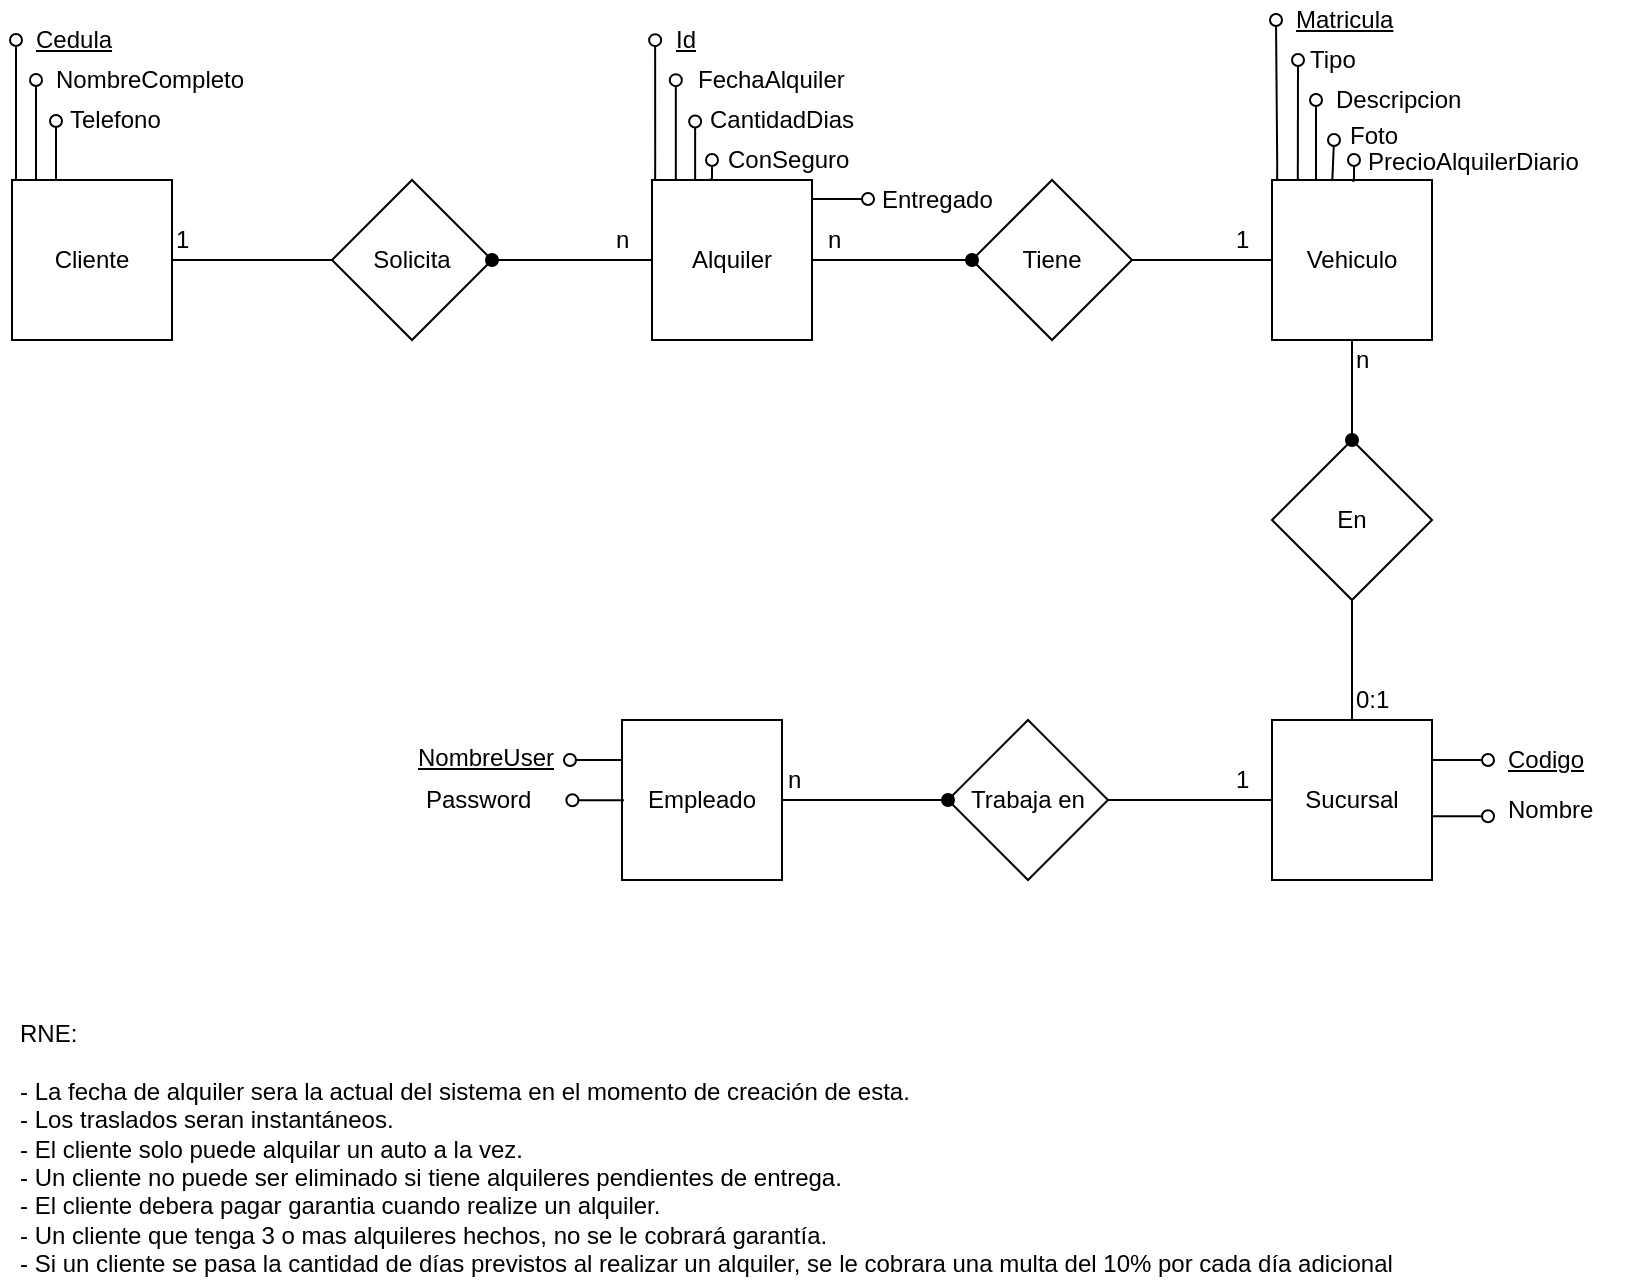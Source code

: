 <mxfile version="10.6.8" type="device"><diagram id="po540ESrq5zcvQqy8W3h" name="Page-1"><mxGraphModel dx="1058" dy="808" grid="1" gridSize="10" guides="1" tooltips="1" connect="1" arrows="1" fold="1" page="1" pageScale="1" pageWidth="1100" pageHeight="1700" math="0" shadow="0"><root><mxCell id="0"/><mxCell id="1" parent="0"/><mxCell id="EX8126EoBzWhlPgf1-ZG-1" value="Alquiler" style="whiteSpace=wrap;html=1;aspect=fixed;" parent="1" vertex="1"><mxGeometry x="400" y="90" width="80" height="80" as="geometry"/></mxCell><mxCell id="EX8126EoBzWhlPgf1-ZG-2" value="Cliente" style="whiteSpace=wrap;html=1;aspect=fixed;" parent="1" vertex="1"><mxGeometry x="80" y="90" width="80" height="80" as="geometry"/></mxCell><mxCell id="EX8126EoBzWhlPgf1-ZG-3" value="Vehiculo" style="whiteSpace=wrap;html=1;aspect=fixed;" parent="1" vertex="1"><mxGeometry x="710" y="90" width="80" height="80" as="geometry"/></mxCell><mxCell id="EX8126EoBzWhlPgf1-ZG-4" value="Sucursal" style="whiteSpace=wrap;html=1;aspect=fixed;" parent="1" vertex="1"><mxGeometry x="710" y="360" width="80" height="80" as="geometry"/></mxCell><mxCell id="EX8126EoBzWhlPgf1-ZG-6" value="Empleado" style="whiteSpace=wrap;html=1;aspect=fixed;" parent="1" vertex="1"><mxGeometry x="385" y="360" width="80" height="80" as="geometry"/></mxCell><mxCell id="EX8126EoBzWhlPgf1-ZG-13" style="edgeStyle=orthogonalEdgeStyle;rounded=0;orthogonalLoop=1;jettySize=auto;html=1;exitX=0;exitY=0.5;exitDx=0;exitDy=0;entryX=1;entryY=0.5;entryDx=0;entryDy=0;endArrow=none;endFill=0;" parent="1" source="EX8126EoBzWhlPgf1-ZG-7" target="EX8126EoBzWhlPgf1-ZG-2" edge="1"><mxGeometry relative="1" as="geometry"/></mxCell><mxCell id="EX8126EoBzWhlPgf1-ZG-7" value="Solicita" style="rhombus;whiteSpace=wrap;html=1;" parent="1" vertex="1"><mxGeometry x="240" y="90" width="80" height="80" as="geometry"/></mxCell><mxCell id="EX8126EoBzWhlPgf1-ZG-17" style="edgeStyle=orthogonalEdgeStyle;rounded=0;orthogonalLoop=1;jettySize=auto;html=1;exitX=1;exitY=0.5;exitDx=0;exitDy=0;entryX=0;entryY=0.5;entryDx=0;entryDy=0;endArrow=none;endFill=0;" parent="1" source="EX8126EoBzWhlPgf1-ZG-8" target="EX8126EoBzWhlPgf1-ZG-3" edge="1"><mxGeometry relative="1" as="geometry"/></mxCell><mxCell id="EX8126EoBzWhlPgf1-ZG-8" value="Tiene" style="rhombus;whiteSpace=wrap;html=1;" parent="1" vertex="1"><mxGeometry x="560" y="90" width="80" height="80" as="geometry"/></mxCell><mxCell id="EX8126EoBzWhlPgf1-ZG-25" style="edgeStyle=orthogonalEdgeStyle;rounded=0;orthogonalLoop=1;jettySize=auto;html=1;exitX=0.5;exitY=1;exitDx=0;exitDy=0;entryX=0.5;entryY=0;entryDx=0;entryDy=0;endArrow=none;endFill=0;" parent="1" source="EX8126EoBzWhlPgf1-ZG-9" target="EX8126EoBzWhlPgf1-ZG-4" edge="1"><mxGeometry relative="1" as="geometry"/></mxCell><mxCell id="EX8126EoBzWhlPgf1-ZG-9" value="En" style="rhombus;whiteSpace=wrap;html=1;" parent="1" vertex="1"><mxGeometry x="710" y="220" width="80" height="80" as="geometry"/></mxCell><mxCell id="EX8126EoBzWhlPgf1-ZG-21" style="edgeStyle=orthogonalEdgeStyle;rounded=0;orthogonalLoop=1;jettySize=auto;html=1;exitX=1;exitY=0.5;exitDx=0;exitDy=0;entryX=0;entryY=0.5;entryDx=0;entryDy=0;endArrow=none;endFill=0;" parent="1" source="EX8126EoBzWhlPgf1-ZG-10" target="EX8126EoBzWhlPgf1-ZG-4" edge="1"><mxGeometry relative="1" as="geometry"/></mxCell><mxCell id="EX8126EoBzWhlPgf1-ZG-10" value="Trabaja en" style="rhombus;whiteSpace=wrap;html=1;" parent="1" vertex="1"><mxGeometry x="548" y="360" width="80" height="80" as="geometry"/></mxCell><mxCell id="EX8126EoBzWhlPgf1-ZG-14" style="edgeStyle=orthogonalEdgeStyle;rounded=0;orthogonalLoop=1;jettySize=auto;html=1;exitX=0;exitY=0.5;exitDx=0;exitDy=0;entryX=1;entryY=0.5;entryDx=0;entryDy=0;endArrow=oval;endFill=1;" parent="1" source="EX8126EoBzWhlPgf1-ZG-1" target="EX8126EoBzWhlPgf1-ZG-7" edge="1"><mxGeometry relative="1" as="geometry"/></mxCell><mxCell id="EX8126EoBzWhlPgf1-ZG-18" value="1" style="text;html=1;resizable=0;points=[];autosize=1;align=left;verticalAlign=top;spacingTop=-4;" parent="1" vertex="1"><mxGeometry x="160" y="110" width="20" height="20" as="geometry"/></mxCell><mxCell id="EX8126EoBzWhlPgf1-ZG-19" value="n" style="text;html=1;resizable=0;points=[];autosize=1;align=left;verticalAlign=top;spacingTop=-4;" parent="1" vertex="1"><mxGeometry x="380" y="110" width="20" height="20" as="geometry"/></mxCell><mxCell id="EX8126EoBzWhlPgf1-ZG-20" style="edgeStyle=orthogonalEdgeStyle;rounded=0;orthogonalLoop=1;jettySize=auto;html=1;exitX=1;exitY=0.5;exitDx=0;exitDy=0;entryX=0;entryY=0.5;entryDx=0;entryDy=0;endArrow=oval;endFill=1;" parent="1" source="EX8126EoBzWhlPgf1-ZG-6" target="EX8126EoBzWhlPgf1-ZG-10" edge="1"><mxGeometry relative="1" as="geometry"/></mxCell><mxCell id="EX8126EoBzWhlPgf1-ZG-22" value="1" style="text;html=1;resizable=0;points=[];autosize=1;align=left;verticalAlign=top;spacingTop=-4;" parent="1" vertex="1"><mxGeometry x="690" y="380" width="20" height="20" as="geometry"/></mxCell><mxCell id="EX8126EoBzWhlPgf1-ZG-23" value="n" style="text;html=1;resizable=0;points=[];autosize=1;align=left;verticalAlign=top;spacingTop=-4;" parent="1" vertex="1"><mxGeometry x="466" y="380" width="20" height="20" as="geometry"/></mxCell><mxCell id="EX8126EoBzWhlPgf1-ZG-24" style="edgeStyle=orthogonalEdgeStyle;rounded=0;orthogonalLoop=1;jettySize=auto;html=1;exitX=0.5;exitY=1;exitDx=0;exitDy=0;entryX=0.5;entryY=0;entryDx=0;entryDy=0;endArrow=oval;endFill=1;" parent="1" source="EX8126EoBzWhlPgf1-ZG-3" target="EX8126EoBzWhlPgf1-ZG-9" edge="1"><mxGeometry relative="1" as="geometry"/></mxCell><mxCell id="EX8126EoBzWhlPgf1-ZG-26" value="0:1" style="text;html=1;resizable=0;points=[];autosize=1;align=left;verticalAlign=top;spacingTop=-4;" parent="1" vertex="1"><mxGeometry x="750" y="340" width="30" height="20" as="geometry"/></mxCell><mxCell id="EX8126EoBzWhlPgf1-ZG-27" value="n" style="text;html=1;resizable=0;points=[];autosize=1;align=left;verticalAlign=top;spacingTop=-4;" parent="1" vertex="1"><mxGeometry x="750" y="170" width="20" height="20" as="geometry"/></mxCell><mxCell id="EX8126EoBzWhlPgf1-ZG-28" value="n" style="text;html=1;resizable=0;points=[];autosize=1;align=left;verticalAlign=top;spacingTop=-4;" parent="1" vertex="1"><mxGeometry x="486" y="110" width="20" height="20" as="geometry"/></mxCell><mxCell id="EX8126EoBzWhlPgf1-ZG-29" value="1" style="text;html=1;resizable=0;points=[];autosize=1;align=left;verticalAlign=top;spacingTop=-4;" parent="1" vertex="1"><mxGeometry x="690" y="110" width="20" height="20" as="geometry"/></mxCell><mxCell id="EX8126EoBzWhlPgf1-ZG-31" value="&lt;u&gt;Cedula&lt;/u&gt;" style="text;html=1;resizable=0;points=[];autosize=1;align=left;verticalAlign=top;spacingTop=-4;rotation=0;" parent="1" vertex="1"><mxGeometry x="90" y="10" width="50" height="20" as="geometry"/></mxCell><mxCell id="EX8126EoBzWhlPgf1-ZG-32" style="edgeStyle=orthogonalEdgeStyle;rounded=0;html=1;endArrow=oval;endFill=0;jettySize=auto;orthogonalLoop=1;strokeColor=#000000;fontSize=12;" parent="1" edge="1"><mxGeometry relative="1" as="geometry"><mxPoint x="82" y="20" as="targetPoint"/><mxPoint x="82" y="90" as="sourcePoint"/><Array as="points"><mxPoint x="82" y="80"/><mxPoint x="82" y="59"/></Array></mxGeometry></mxCell><mxCell id="EX8126EoBzWhlPgf1-ZG-33" style="edgeStyle=orthogonalEdgeStyle;rounded=0;html=1;endArrow=oval;endFill=0;jettySize=auto;orthogonalLoop=1;strokeColor=#000000;fontSize=12;" parent="1" edge="1"><mxGeometry relative="1" as="geometry"><mxPoint x="92" y="40" as="targetPoint"/><mxPoint x="92" y="90" as="sourcePoint"/><Array as="points"><mxPoint x="92" y="90"/><mxPoint x="92" y="69"/></Array></mxGeometry></mxCell><mxCell id="EX8126EoBzWhlPgf1-ZG-35" value="NombreCompleto" style="text;html=1;resizable=0;points=[];autosize=1;align=left;verticalAlign=top;spacingTop=-4;" parent="1" vertex="1"><mxGeometry x="100" y="30" width="110" height="20" as="geometry"/></mxCell><mxCell id="EX8126EoBzWhlPgf1-ZG-36" style="edgeStyle=orthogonalEdgeStyle;rounded=0;html=1;endArrow=oval;endFill=0;jettySize=auto;orthogonalLoop=1;strokeColor=#000000;fontSize=12;" parent="1" edge="1"><mxGeometry relative="1" as="geometry"><mxPoint x="102" y="60.5" as="targetPoint"/><mxPoint x="102" y="90" as="sourcePoint"/><Array as="points"><mxPoint x="102.5" y="90"/><mxPoint x="102.5" y="69"/></Array></mxGeometry></mxCell><mxCell id="EX8126EoBzWhlPgf1-ZG-38" value="Telefono" style="text;html=1;resizable=0;points=[];autosize=1;align=left;verticalAlign=top;spacingTop=-4;" parent="1" vertex="1"><mxGeometry x="107" y="50" width="60" height="20" as="geometry"/></mxCell><mxCell id="EX8126EoBzWhlPgf1-ZG-39" value="&lt;u&gt;Id&lt;/u&gt;" style="text;html=1;resizable=0;points=[];autosize=1;align=left;verticalAlign=top;spacingTop=-4;rotation=0;" parent="1" vertex="1"><mxGeometry x="409.569" y="10" width="30" height="20" as="geometry"/></mxCell><mxCell id="EX8126EoBzWhlPgf1-ZG-40" style="edgeStyle=orthogonalEdgeStyle;rounded=0;html=1;endArrow=oval;endFill=0;jettySize=auto;orthogonalLoop=1;strokeColor=#000000;fontSize=12;" parent="1" edge="1"><mxGeometry relative="1" as="geometry"><mxPoint x="401.569" y="20.069" as="targetPoint"/><mxPoint x="401.569" y="89.724" as="sourcePoint"/><Array as="points"><mxPoint x="401.569" y="80"/><mxPoint x="401.569" y="59"/></Array></mxGeometry></mxCell><mxCell id="EX8126EoBzWhlPgf1-ZG-41" style="edgeStyle=orthogonalEdgeStyle;rounded=0;html=1;endArrow=oval;endFill=0;jettySize=auto;orthogonalLoop=1;strokeColor=#000000;fontSize=12;" parent="1" edge="1"><mxGeometry relative="1" as="geometry"><mxPoint x="411.914" y="40.069" as="targetPoint"/><mxPoint x="411.914" y="89.724" as="sourcePoint"/><Array as="points"><mxPoint x="411.569" y="90"/><mxPoint x="411.569" y="69"/></Array></mxGeometry></mxCell><mxCell id="EX8126EoBzWhlPgf1-ZG-42" style="edgeStyle=orthogonalEdgeStyle;rounded=0;html=1;endArrow=oval;endFill=0;jettySize=auto;orthogonalLoop=1;strokeColor=#000000;fontSize=12;" parent="1" edge="1"><mxGeometry relative="1" as="geometry"><mxPoint x="421.569" y="60.759" as="targetPoint"/><mxPoint x="421.569" y="89.724" as="sourcePoint"/><Array as="points"><mxPoint x="422.069" y="90"/><mxPoint x="422.069" y="69"/></Array></mxGeometry></mxCell><mxCell id="EX8126EoBzWhlPgf1-ZG-43" value="CantidadDias" style="text;html=1;resizable=0;points=[];autosize=1;align=left;verticalAlign=top;spacingTop=-4;" parent="1" vertex="1"><mxGeometry x="426.569" y="50" width="90" height="20" as="geometry"/></mxCell><mxCell id="EX8126EoBzWhlPgf1-ZG-44" value="FechaAlquiler" style="text;html=1;resizable=0;points=[];autosize=1;align=left;verticalAlign=top;spacingTop=-4;" parent="1" vertex="1"><mxGeometry x="421" y="30" width="90" height="20" as="geometry"/></mxCell><mxCell id="EX8126EoBzWhlPgf1-ZG-45" style="edgeStyle=orthogonalEdgeStyle;rounded=0;html=1;endArrow=oval;endFill=0;jettySize=auto;orthogonalLoop=1;strokeColor=#000000;fontSize=12;" parent="1" edge="1"><mxGeometry relative="1" as="geometry"><mxPoint x="430" y="80" as="targetPoint"/><mxPoint x="428.81" y="89.724" as="sourcePoint"/><Array as="points"><mxPoint x="430" y="90"/></Array></mxGeometry></mxCell><mxCell id="EX8126EoBzWhlPgf1-ZG-46" value="ConSeguro" style="text;html=1;resizable=0;points=[];autosize=1;align=left;verticalAlign=top;spacingTop=-4;" parent="1" vertex="1"><mxGeometry x="436" y="70" width="80" height="20" as="geometry"/></mxCell><mxCell id="EX8126EoBzWhlPgf1-ZG-51" style="edgeStyle=orthogonalEdgeStyle;rounded=0;html=1;endArrow=oval;endFill=0;jettySize=auto;orthogonalLoop=1;strokeColor=#000000;fontSize=12;" parent="1" edge="1"><mxGeometry relative="1" as="geometry"><mxPoint x="712" y="10" as="targetPoint"/><mxPoint x="712.569" y="90.224" as="sourcePoint"/><Array as="points"><mxPoint x="712.828" y="80.5"/><mxPoint x="712.828" y="59.5"/></Array></mxGeometry></mxCell><mxCell id="EX8126EoBzWhlPgf1-ZG-52" style="edgeStyle=orthogonalEdgeStyle;rounded=0;html=1;endArrow=oval;endFill=0;jettySize=auto;orthogonalLoop=1;strokeColor=#000000;fontSize=12;" parent="1" edge="1"><mxGeometry relative="1" as="geometry"><mxPoint x="723" y="30" as="targetPoint"/><mxPoint x="722.914" y="90.224" as="sourcePoint"/><Array as="points"><mxPoint x="722.828" y="90.5"/><mxPoint x="722.828" y="69.5"/></Array></mxGeometry></mxCell><mxCell id="EX8126EoBzWhlPgf1-ZG-54" style="edgeStyle=orthogonalEdgeStyle;rounded=0;html=1;endArrow=oval;endFill=0;jettySize=auto;orthogonalLoop=1;strokeColor=#000000;fontSize=12;" parent="1" edge="1"><mxGeometry relative="1" as="geometry"><mxPoint x="741" y="70" as="targetPoint"/><mxPoint x="740.155" y="90.224" as="sourcePoint"/><Array as="points"><mxPoint x="740.828" y="90.5"/><mxPoint x="740.828" y="69.5"/></Array></mxGeometry></mxCell><mxCell id="EX8126EoBzWhlPgf1-ZG-55" value="&lt;u&gt;Matricula&lt;/u&gt;" style="text;html=1;resizable=0;points=[];autosize=1;align=left;verticalAlign=top;spacingTop=-4;" parent="1" vertex="1"><mxGeometry x="720" width="60" height="20" as="geometry"/></mxCell><mxCell id="EX8126EoBzWhlPgf1-ZG-56" value="Tipo" style="text;html=1;resizable=0;points=[];autosize=1;align=left;verticalAlign=top;spacingTop=-4;" parent="1" vertex="1"><mxGeometry x="727" y="20" width="40" height="20" as="geometry"/></mxCell><mxCell id="EX8126EoBzWhlPgf1-ZG-57" value="Descripcion" style="text;html=1;resizable=0;points=[];autosize=1;align=left;verticalAlign=top;spacingTop=-4;" parent="1" vertex="1"><mxGeometry x="740" y="40" width="80" height="20" as="geometry"/></mxCell><mxCell id="EX8126EoBzWhlPgf1-ZG-58" value="Foto" style="text;html=1;resizable=0;points=[];autosize=1;align=left;verticalAlign=top;spacingTop=-4;" parent="1" vertex="1"><mxGeometry x="747" y="58" width="40" height="20" as="geometry"/></mxCell><mxCell id="EX8126EoBzWhlPgf1-ZG-60" style="edgeStyle=orthogonalEdgeStyle;rounded=0;html=1;endArrow=oval;endFill=0;jettySize=auto;orthogonalLoop=1;strokeColor=#000000;fontSize=12;" parent="1" edge="1"><mxGeometry relative="1" as="geometry"><mxPoint x="732" y="50" as="targetPoint"/><mxPoint x="732" y="89.833" as="sourcePoint"/><Array as="points"><mxPoint x="731.828" y="90"/><mxPoint x="731.828" y="69"/></Array></mxGeometry></mxCell><mxCell id="EX8126EoBzWhlPgf1-ZG-62" style="edgeStyle=orthogonalEdgeStyle;rounded=0;html=1;endArrow=oval;endFill=0;jettySize=auto;orthogonalLoop=1;strokeColor=#000000;fontSize=12;" parent="1" edge="1"><mxGeometry relative="1" as="geometry"><mxPoint x="751" y="80" as="targetPoint"/><mxPoint x="750" y="90.333" as="sourcePoint"/><Array as="points"><mxPoint x="750.828" y="90.5"/><mxPoint x="750.828" y="69.5"/></Array></mxGeometry></mxCell><mxCell id="EX8126EoBzWhlPgf1-ZG-64" value="PrecioAlquilerDiario" style="text;html=1;resizable=0;points=[];autosize=1;align=left;verticalAlign=top;spacingTop=-4;" parent="1" vertex="1"><mxGeometry x="756" y="71" width="120" height="20" as="geometry"/></mxCell><mxCell id="EX8126EoBzWhlPgf1-ZG-68" style="edgeStyle=orthogonalEdgeStyle;rounded=0;html=1;endArrow=oval;endFill=0;jettySize=auto;orthogonalLoop=1;strokeColor=#000000;fontSize=12;exitX=1;exitY=0.25;exitDx=0;exitDy=0;" parent="1" source="EX8126EoBzWhlPgf1-ZG-4" edge="1"><mxGeometry relative="1" as="geometry"><mxPoint x="818" y="380" as="targetPoint"/><mxPoint x="818.5" y="409.667" as="sourcePoint"/><Array as="points"><mxPoint x="818" y="380"/><mxPoint x="818" y="380"/></Array></mxGeometry></mxCell><mxCell id="EX8126EoBzWhlPgf1-ZG-70" style="edgeStyle=orthogonalEdgeStyle;rounded=0;html=1;endArrow=oval;endFill=0;jettySize=auto;orthogonalLoop=1;strokeColor=#000000;fontSize=12;exitX=1;exitY=0.25;exitDx=0;exitDy=0;" parent="1" edge="1"><mxGeometry relative="1" as="geometry"><mxPoint x="818" y="408" as="targetPoint"/><mxPoint x="790.19" y="408.095" as="sourcePoint"/><Array as="points"><mxPoint x="818" y="408"/><mxPoint x="818" y="408"/></Array></mxGeometry></mxCell><mxCell id="EX8126EoBzWhlPgf1-ZG-71" value="&lt;u&gt;Codigo&lt;/u&gt;" style="text;html=1;resizable=0;points=[];autosize=1;align=left;verticalAlign=top;spacingTop=-4;" parent="1" vertex="1"><mxGeometry x="826" y="370" width="50" height="20" as="geometry"/></mxCell><mxCell id="EX8126EoBzWhlPgf1-ZG-72" value="Nombre" style="text;html=1;resizable=0;points=[];autosize=1;align=left;verticalAlign=top;spacingTop=-4;" parent="1" vertex="1"><mxGeometry x="826" y="395" width="60" height="20" as="geometry"/></mxCell><mxCell id="EX8126EoBzWhlPgf1-ZG-73" style="edgeStyle=orthogonalEdgeStyle;rounded=0;html=1;endArrow=oval;endFill=0;jettySize=auto;orthogonalLoop=1;strokeColor=#000000;fontSize=12;exitX=0;exitY=0.25;exitDx=0;exitDy=0;" parent="1" source="EX8126EoBzWhlPgf1-ZG-6" edge="1"><mxGeometry relative="1" as="geometry"><mxPoint x="359" y="380" as="targetPoint"/><mxPoint x="330.833" y="390" as="sourcePoint"/><Array as="points"><mxPoint x="359" y="380"/></Array></mxGeometry></mxCell><mxCell id="EX8126EoBzWhlPgf1-ZG-74" value="&lt;u&gt;NombreUser&lt;/u&gt;" style="text;html=1;resizable=0;points=[];autosize=1;align=left;verticalAlign=top;spacingTop=-4;" parent="1" vertex="1"><mxGeometry x="281" y="369" width="80" height="20" as="geometry"/></mxCell><mxCell id="EX8126EoBzWhlPgf1-ZG-76" style="edgeStyle=orthogonalEdgeStyle;rounded=0;html=1;endArrow=oval;endFill=0;jettySize=auto;orthogonalLoop=1;strokeColor=#000000;fontSize=12;exitX=0;exitY=0.25;exitDx=0;exitDy=0;" parent="1" edge="1"><mxGeometry relative="1" as="geometry"><mxPoint x="360.238" y="400.095" as="targetPoint"/><mxPoint x="385.952" y="400.095" as="sourcePoint"/><Array as="points"><mxPoint x="360" y="400"/></Array></mxGeometry></mxCell><mxCell id="EX8126EoBzWhlPgf1-ZG-78" value="Password" style="text;html=1;resizable=0;points=[];autosize=1;align=left;verticalAlign=top;spacingTop=-4;" parent="1" vertex="1"><mxGeometry x="285" y="390" width="70" height="20" as="geometry"/></mxCell><mxCell id="EX8126EoBzWhlPgf1-ZG-79" value="RNE:&lt;br&gt;&lt;br&gt;- La fecha de alquiler sera la actual del sistema en el momento de creación de esta.&lt;br&gt;- Los traslados seran instantáneos.&lt;br&gt;- El cliente solo puede alquilar un auto a la vez.&lt;br&gt;- Un cliente no puede ser eliminado si tiene alquileres pendientes de entrega.&lt;br&gt;- El cliente debera pagar garantia cuando realize un alquiler.&lt;br&gt;- Un cliente que tenga 3 o mas alquileres hechos, no se le cobrará garantía.&lt;br&gt;- Si un cliente se pasa la cantidad de días previstos al realizar un alquiler, se le cobrara una multa del 10% por cada día adicional&lt;br&gt;" style="text;html=1;resizable=0;points=[];autosize=1;align=left;verticalAlign=top;spacingTop=-4;" parent="1" vertex="1"><mxGeometry x="82" y="507" width="700" height="130" as="geometry"/></mxCell><mxCell id="EX8126EoBzWhlPgf1-ZG-16" style="edgeStyle=orthogonalEdgeStyle;rounded=0;orthogonalLoop=1;jettySize=auto;html=1;exitX=1;exitY=0.5;exitDx=0;exitDy=0;entryX=0;entryY=0.5;entryDx=0;entryDy=0;endArrow=oval;endFill=1;" parent="1" source="EX8126EoBzWhlPgf1-ZG-1" target="EX8126EoBzWhlPgf1-ZG-8" edge="1"><mxGeometry relative="1" as="geometry"/></mxCell><mxCell id="vp0j_79bUQqu1X6V3l48-1" style="edgeStyle=orthogonalEdgeStyle;rounded=0;html=1;endArrow=oval;endFill=0;jettySize=auto;orthogonalLoop=1;strokeColor=#000000;fontSize=12;exitX=1;exitY=0.25;exitDx=0;exitDy=0;" edge="1" parent="1"><mxGeometry relative="1" as="geometry"><mxPoint x="508" y="99.5" as="targetPoint"/><mxPoint x="480" y="99.5" as="sourcePoint"/><Array as="points"><mxPoint x="508" y="99.5"/><mxPoint x="508" y="99.5"/></Array></mxGeometry></mxCell><mxCell id="vp0j_79bUQqu1X6V3l48-2" value="Entregado" style="text;html=1;resizable=0;points=[];autosize=1;align=left;verticalAlign=top;spacingTop=-4;" vertex="1" parent="1"><mxGeometry x="513" y="90" width="70" height="20" as="geometry"/></mxCell></root></mxGraphModel></diagram></mxfile>